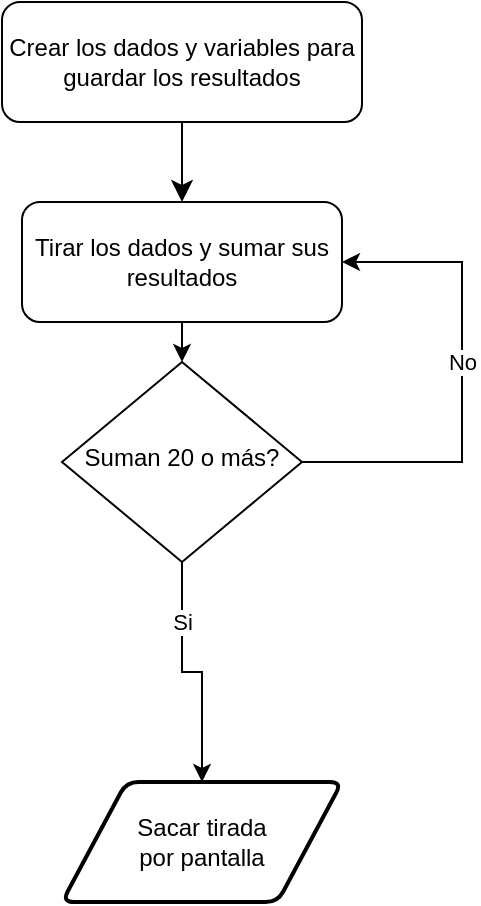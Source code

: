 <mxfile version="17.1.2" type="device"><diagram id="C5RBs43oDa-KdzZeNtuy" name="Page-1"><mxGraphModel dx="454" dy="1430" grid="1" gridSize="10" guides="1" tooltips="1" connect="1" arrows="1" fold="1" page="1" pageScale="1" pageWidth="827" pageHeight="1169" math="0" shadow="0"><root><mxCell id="WIyWlLk6GJQsqaUBKTNV-0"/><mxCell id="WIyWlLk6GJQsqaUBKTNV-1" parent="WIyWlLk6GJQsqaUBKTNV-0"/><mxCell id="WIyWlLk6GJQsqaUBKTNV-2" value="" style="rounded=0;html=1;jettySize=auto;orthogonalLoop=1;fontSize=11;endArrow=classic;endFill=1;endSize=8;strokeWidth=1;shadow=0;labelBackgroundColor=none;edgeStyle=orthogonalEdgeStyle;entryX=0.5;entryY=0;entryDx=0;entryDy=0;" parent="WIyWlLk6GJQsqaUBKTNV-1" source="WIyWlLk6GJQsqaUBKTNV-3" target="-LcbmcXJPRVFRWjwEbEs-0" edge="1"><mxGeometry relative="1" as="geometry"><mxPoint x="370" y="130" as="targetPoint"/></mxGeometry></mxCell><mxCell id="WIyWlLk6GJQsqaUBKTNV-3" value="Crear los dados y variables para guardar los resultados" style="rounded=1;whiteSpace=wrap;html=1;fontSize=12;glass=0;strokeWidth=1;shadow=0;" parent="WIyWlLk6GJQsqaUBKTNV-1" vertex="1"><mxGeometry x="310" y="-50" width="180" height="60" as="geometry"/></mxCell><mxCell id="-LcbmcXJPRVFRWjwEbEs-3" style="edgeStyle=orthogonalEdgeStyle;rounded=0;orthogonalLoop=1;jettySize=auto;html=1;exitX=1;exitY=0.5;exitDx=0;exitDy=0;entryX=1;entryY=0.5;entryDx=0;entryDy=0;" parent="WIyWlLk6GJQsqaUBKTNV-1" source="WIyWlLk6GJQsqaUBKTNV-10" target="-LcbmcXJPRVFRWjwEbEs-0" edge="1"><mxGeometry relative="1" as="geometry"><Array as="points"><mxPoint x="540" y="180"/><mxPoint x="540" y="80"/></Array></mxGeometry></mxCell><mxCell id="-LcbmcXJPRVFRWjwEbEs-4" value="No" style="edgeLabel;html=1;align=center;verticalAlign=middle;resizable=0;points=[];" parent="-LcbmcXJPRVFRWjwEbEs-3" vertex="1" connectable="0"><mxGeometry x="-0.15" y="-4" relative="1" as="geometry"><mxPoint x="-4" y="-28" as="offset"/></mxGeometry></mxCell><mxCell id="-LcbmcXJPRVFRWjwEbEs-6" style="edgeStyle=orthogonalEdgeStyle;rounded=0;orthogonalLoop=1;jettySize=auto;html=1;exitX=0.5;exitY=1;exitDx=0;exitDy=0;entryX=0.5;entryY=0;entryDx=0;entryDy=0;" parent="WIyWlLk6GJQsqaUBKTNV-1" source="WIyWlLk6GJQsqaUBKTNV-10" target="z_CrWW03OigMEv9leDfR-0" edge="1"><mxGeometry relative="1" as="geometry"><mxPoint x="420" y="330" as="targetPoint"/></mxGeometry></mxCell><mxCell id="-LcbmcXJPRVFRWjwEbEs-7" value="Si" style="edgeLabel;html=1;align=center;verticalAlign=middle;resizable=0;points=[];" parent="-LcbmcXJPRVFRWjwEbEs-6" vertex="1" connectable="0"><mxGeometry x="-0.233" y="-2" relative="1" as="geometry"><mxPoint x="2" y="-16" as="offset"/></mxGeometry></mxCell><mxCell id="WIyWlLk6GJQsqaUBKTNV-10" value="Suman 20 o más?" style="rhombus;whiteSpace=wrap;html=1;shadow=0;fontFamily=Helvetica;fontSize=12;align=center;strokeWidth=1;spacing=6;spacingTop=-4;" parent="WIyWlLk6GJQsqaUBKTNV-1" vertex="1"><mxGeometry x="340" y="130" width="120" height="100" as="geometry"/></mxCell><mxCell id="-LcbmcXJPRVFRWjwEbEs-1" style="edgeStyle=orthogonalEdgeStyle;rounded=0;orthogonalLoop=1;jettySize=auto;html=1;exitX=0.5;exitY=1;exitDx=0;exitDy=0;entryX=0.5;entryY=0;entryDx=0;entryDy=0;" parent="WIyWlLk6GJQsqaUBKTNV-1" source="-LcbmcXJPRVFRWjwEbEs-0" target="WIyWlLk6GJQsqaUBKTNV-10" edge="1"><mxGeometry relative="1" as="geometry"/></mxCell><mxCell id="-LcbmcXJPRVFRWjwEbEs-0" value="Tirar los dados y sumar sus resultados" style="rounded=1;whiteSpace=wrap;html=1;fontSize=12;glass=0;strokeWidth=1;shadow=0;" parent="WIyWlLk6GJQsqaUBKTNV-1" vertex="1"><mxGeometry x="320" y="50" width="160" height="60" as="geometry"/></mxCell><mxCell id="z_CrWW03OigMEv9leDfR-0" value="Sacar tirada &lt;br&gt;por pantalla" style="shape=parallelogram;html=1;strokeWidth=2;perimeter=parallelogramPerimeter;whiteSpace=wrap;rounded=1;arcSize=12;size=0.23;" vertex="1" parent="WIyWlLk6GJQsqaUBKTNV-1"><mxGeometry x="340" y="340" width="140" height="60" as="geometry"/></mxCell></root></mxGraphModel></diagram></mxfile>